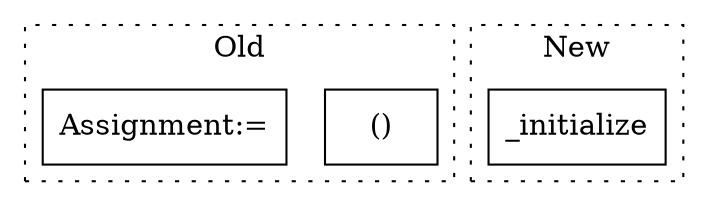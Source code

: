 digraph G {
subgraph cluster0 {
1 [label="()" a="106" s="4143" l="15" shape="box"];
3 [label="Assignment:=" a="7" s="4158" l="2" shape="box"];
label = "Old";
style="dotted";
}
subgraph cluster1 {
2 [label="_initialize" a="32" s="3874,3896" l="12,1" shape="box"];
label = "New";
style="dotted";
}
}